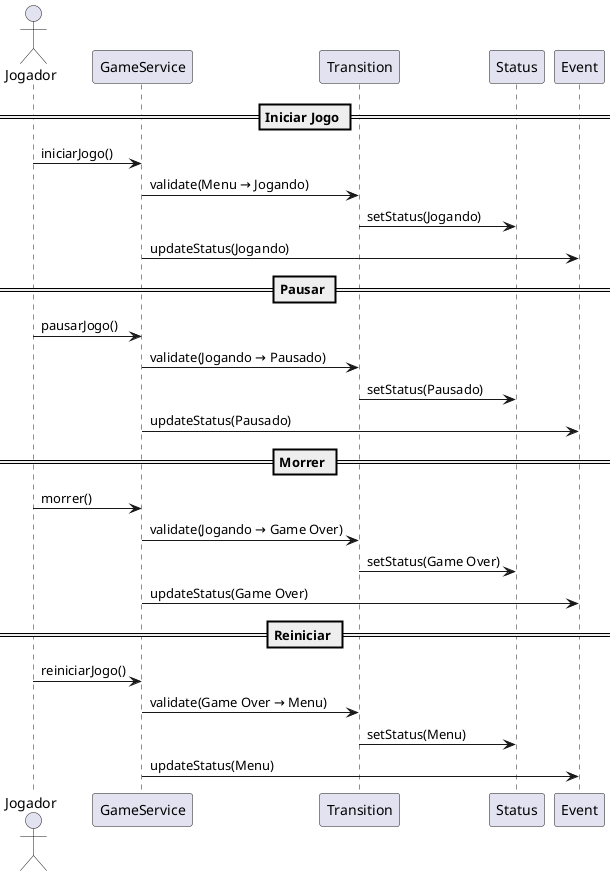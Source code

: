 @startuml
actor Jogador
participant "GameService" as GameService
participant "Transition" as Transition
participant "Status" as Status
participant "Event" as Event

== Iniciar Jogo ==
Jogador -> GameService : iniciarJogo()
GameService -> Transition : validate(Menu → Jogando)
Transition -> Status : setStatus(Jogando)
GameService -> Event : updateStatus(Jogando)

== Pausar ==
Jogador -> GameService : pausarJogo()
GameService -> Transition : validate(Jogando → Pausado)
Transition -> Status : setStatus(Pausado)
GameService -> Event : updateStatus(Pausado)

== Morrer ==
Jogador -> GameService : morrer()
GameService -> Transition : validate(Jogando → Game Over)
Transition -> Status : setStatus(Game Over)
GameService -> Event : updateStatus(Game Over)

== Reiniciar ==
Jogador -> GameService : reiniciarJogo()
GameService -> Transition : validate(Game Over → Menu)
Transition -> Status : setStatus(Menu)
GameService -> Event : updateStatus(Menu)

@enduml
